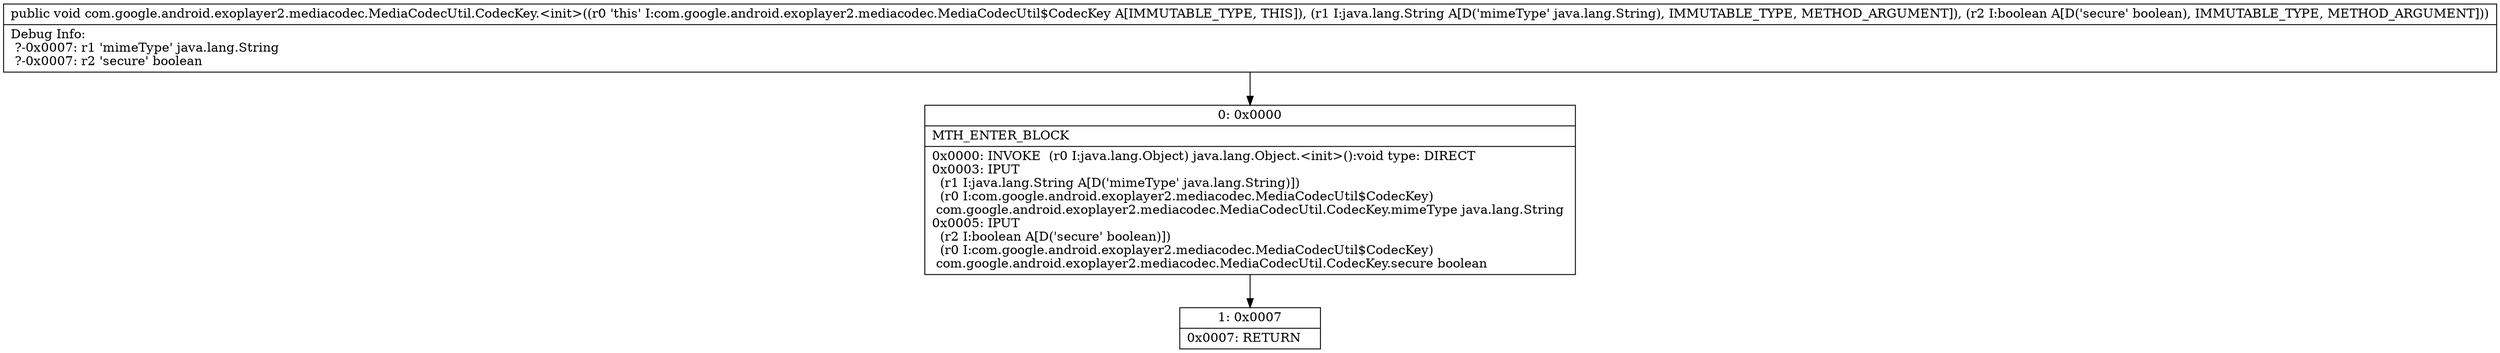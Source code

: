 digraph "CFG forcom.google.android.exoplayer2.mediacodec.MediaCodecUtil.CodecKey.\<init\>(Ljava\/lang\/String;Z)V" {
Node_0 [shape=record,label="{0\:\ 0x0000|MTH_ENTER_BLOCK\l|0x0000: INVOKE  (r0 I:java.lang.Object) java.lang.Object.\<init\>():void type: DIRECT \l0x0003: IPUT  \l  (r1 I:java.lang.String A[D('mimeType' java.lang.String)])\l  (r0 I:com.google.android.exoplayer2.mediacodec.MediaCodecUtil$CodecKey)\l com.google.android.exoplayer2.mediacodec.MediaCodecUtil.CodecKey.mimeType java.lang.String \l0x0005: IPUT  \l  (r2 I:boolean A[D('secure' boolean)])\l  (r0 I:com.google.android.exoplayer2.mediacodec.MediaCodecUtil$CodecKey)\l com.google.android.exoplayer2.mediacodec.MediaCodecUtil.CodecKey.secure boolean \l}"];
Node_1 [shape=record,label="{1\:\ 0x0007|0x0007: RETURN   \l}"];
MethodNode[shape=record,label="{public void com.google.android.exoplayer2.mediacodec.MediaCodecUtil.CodecKey.\<init\>((r0 'this' I:com.google.android.exoplayer2.mediacodec.MediaCodecUtil$CodecKey A[IMMUTABLE_TYPE, THIS]), (r1 I:java.lang.String A[D('mimeType' java.lang.String), IMMUTABLE_TYPE, METHOD_ARGUMENT]), (r2 I:boolean A[D('secure' boolean), IMMUTABLE_TYPE, METHOD_ARGUMENT]))  | Debug Info:\l  ?\-0x0007: r1 'mimeType' java.lang.String\l  ?\-0x0007: r2 'secure' boolean\l}"];
MethodNode -> Node_0;
Node_0 -> Node_1;
}

